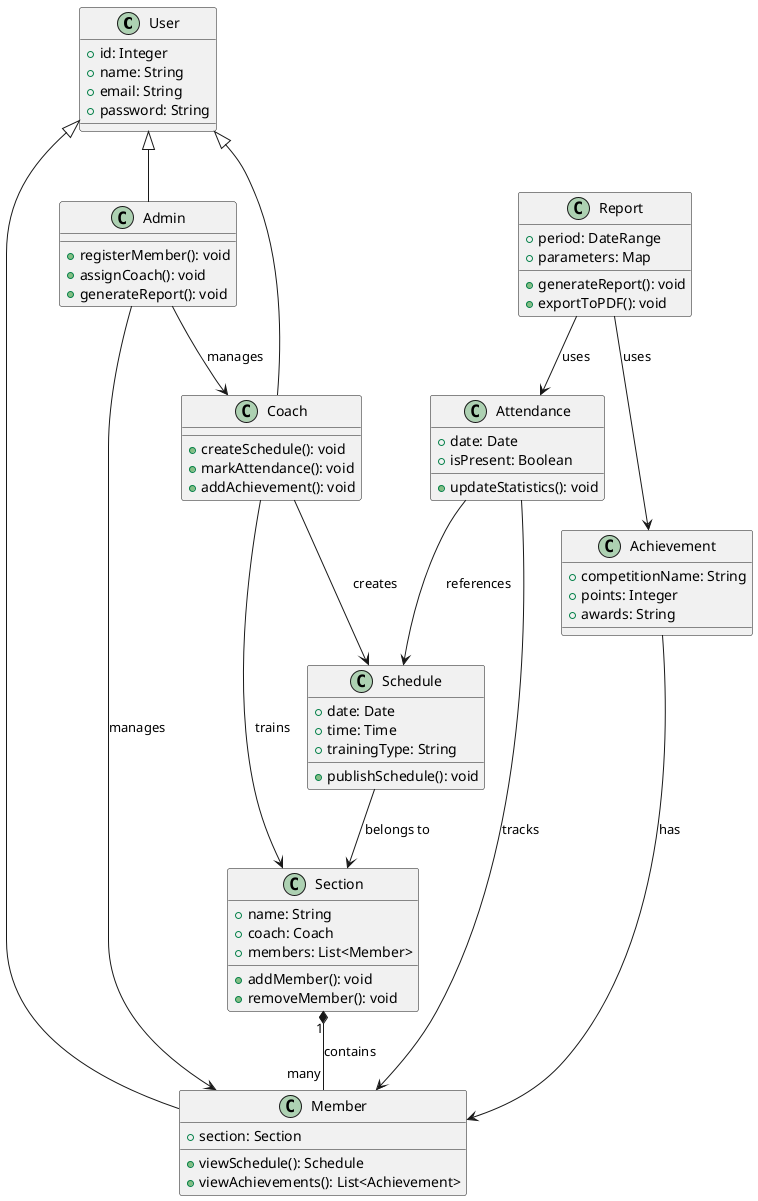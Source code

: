 @startuml

class User {
  +id: Integer
  +name: String
  +email: String
  +password: String
}

class Admin {
  +registerMember(): void
  +assignCoach(): void
  +generateReport(): void
}

class Coach {
  +createSchedule(): void
  +markAttendance(): void
  +addAchievement(): void
}

class Member {
  +section: Section
  +viewSchedule(): Schedule
  +viewAchievements(): List<Achievement>
}

class Section {
  +name: String
  +coach: Coach
  +members: List<Member>
  +addMember(): void
  +removeMember(): void
}

class Schedule {
  +date: Date
  +time: Time
  +trainingType: String
  +publishSchedule(): void
}

class Attendance {
  +date: Date
  +isPresent: Boolean
  +updateStatistics(): void
}

class Achievement {
  +competitionName: String
  +points: Integer
  +awards: String
}

class Report {
  +period: DateRange
  +parameters: Map
  +generateReport(): void
  +exportToPDF(): void
}

' Наследование
User <|-- Admin
User <|-- Coach
User <|-- Member

' Ассоциации
Admin --> Member : manages
Admin --> Coach : manages
Coach --> Section : trains
Section "1" *-- "many" Member : contains
Coach --> Schedule : creates
Schedule --> Section : belongs to
Attendance --> Member : tracks
Attendance --> Schedule : references
Achievement --> Member : has
Report --> Attendance : uses
Report --> Achievement : uses

@enduml